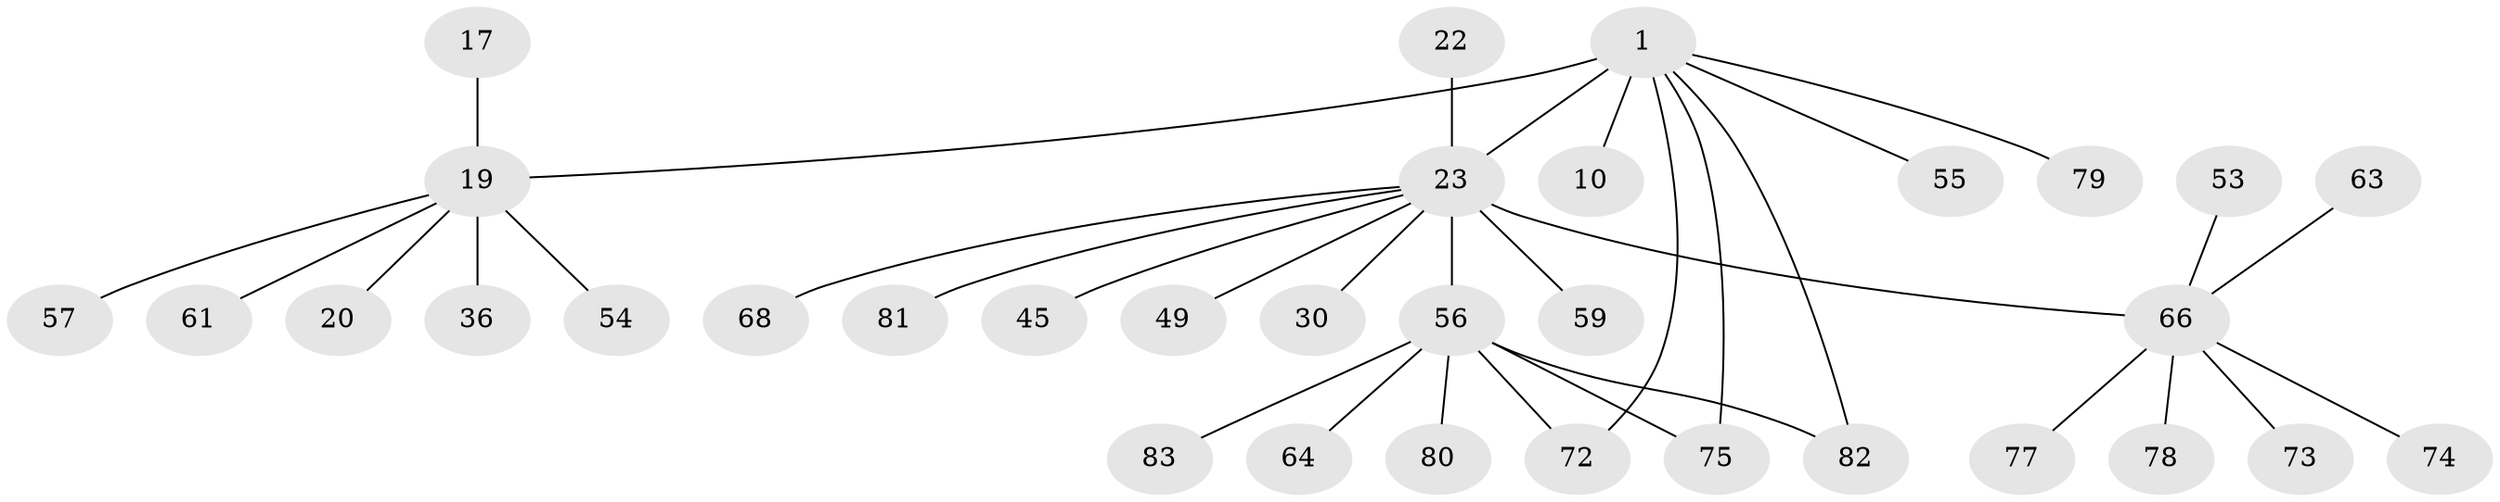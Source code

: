 // original degree distribution, {12: 0.012048192771084338, 11: 0.012048192771084338, 6: 0.024096385542168676, 8: 0.03614457831325301, 10: 0.012048192771084338, 1: 0.6265060240963856, 3: 0.04819277108433735, 5: 0.012048192771084338, 4: 0.04819277108433735, 2: 0.1686746987951807}
// Generated by graph-tools (version 1.1) at 2025/50/03/04/25 21:50:28]
// undirected, 33 vertices, 35 edges
graph export_dot {
graph [start="1"]
  node [color=gray90,style=filled];
  1;
  10;
  17;
  19 [super="+4+12"];
  20;
  22;
  23 [super="+3"];
  30 [super="+29"];
  36;
  45;
  49 [super="+44"];
  53;
  54;
  55;
  56 [super="+38"];
  57 [super="+33+46"];
  59 [super="+51"];
  61 [super="+24"];
  63;
  64;
  66 [super="+48"];
  68;
  72 [super="+70"];
  73;
  74;
  75 [super="+11"];
  77 [super="+71"];
  78;
  79 [super="+67"];
  80;
  81;
  82 [super="+76"];
  83 [super="+58+62+69"];
  1 -- 10;
  1 -- 19 [weight=2];
  1 -- 23 [weight=2];
  1 -- 55;
  1 -- 75;
  1 -- 79;
  1 -- 72;
  1 -- 82;
  17 -- 19;
  19 -- 36;
  19 -- 20;
  19 -- 54;
  19 -- 57;
  19 -- 61;
  22 -- 23;
  23 -- 56;
  23 -- 68;
  23 -- 81;
  23 -- 45;
  23 -- 30;
  23 -- 49;
  23 -- 59;
  23 -- 66 [weight=2];
  53 -- 66;
  56 -- 75 [weight=2];
  56 -- 80;
  56 -- 64;
  56 -- 82;
  56 -- 83;
  56 -- 72;
  63 -- 66;
  66 -- 73;
  66 -- 74;
  66 -- 77;
  66 -- 78;
}
